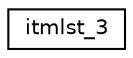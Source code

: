 digraph "Graphical Class Hierarchy"
{
  edge [fontname="Helvetica",fontsize="10",labelfontname="Helvetica",labelfontsize="10"];
  node [fontname="Helvetica",fontsize="10",shape=record];
  rankdir="LR";
  Node0 [label="itmlst_3",height=0.2,width=0.4,color="black", fillcolor="white", style="filled",URL="$structitmlst__3.html"];
}

